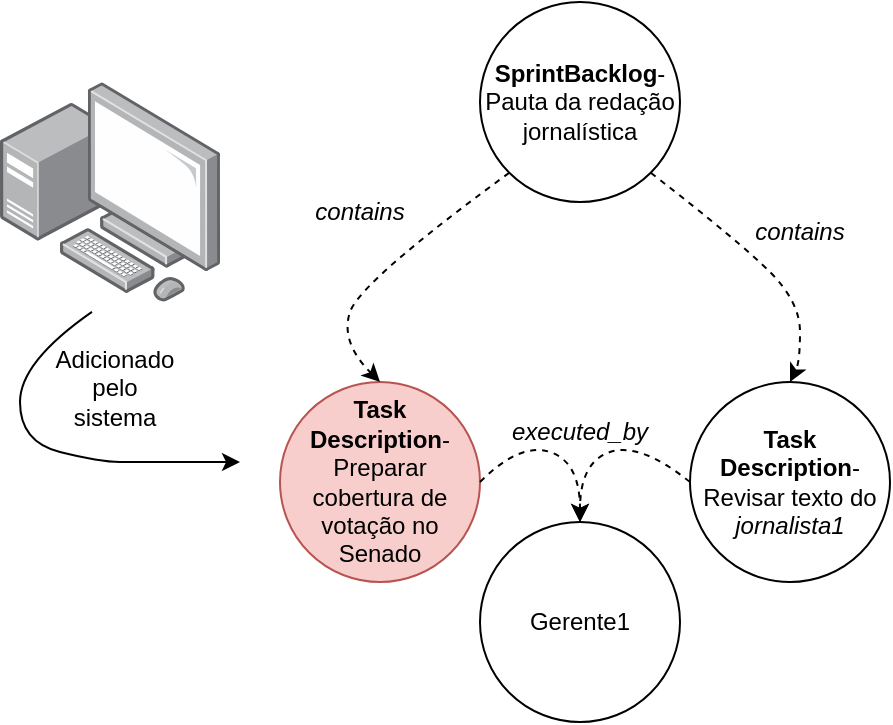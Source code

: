 <mxfile version="20.2.3" type="device"><diagram id="hso3aOoR-2GXyGYmqLtN" name="Page-1"><mxGraphModel dx="1422" dy="865" grid="1" gridSize="10" guides="1" tooltips="1" connect="1" arrows="1" fold="1" page="1" pageScale="1" pageWidth="850" pageHeight="1100" math="0" shadow="0"><root><mxCell id="0"/><mxCell id="1" parent="0"/><mxCell id="XTgKDChDHeOXb_UEtILa-1" value="&lt;b&gt;Task Description&lt;/b&gt;- Revisar texto do &lt;i&gt;jornalista1&lt;/i&gt;" style="ellipse;whiteSpace=wrap;html=1;aspect=fixed;" parent="1" vertex="1"><mxGeometry x="425" y="550" width="100" height="100" as="geometry"/></mxCell><mxCell id="XTgKDChDHeOXb_UEtILa-3" value="&lt;b&gt;Task Description&lt;/b&gt;- Preparar cobertura de votação no Senado" style="ellipse;whiteSpace=wrap;html=1;aspect=fixed;fillColor=#f8cecc;strokeColor=#b85450;" parent="1" vertex="1"><mxGeometry x="220" y="550" width="100" height="100" as="geometry"/></mxCell><mxCell id="XTgKDChDHeOXb_UEtILa-6" value="" style="points=[];aspect=fixed;html=1;align=center;shadow=0;dashed=0;image;image=img/lib/allied_telesis/computer_and_terminals/Personal_Computer_with_Server.svg;sketch=0;" parent="1" vertex="1"><mxGeometry x="80" y="400" width="110" height="110" as="geometry"/></mxCell><mxCell id="XTgKDChDHeOXb_UEtILa-8" value="" style="curved=1;endArrow=classic;html=1;rounded=0;exitX=0.418;exitY=1.045;exitDx=0;exitDy=0;exitPerimeter=0;" parent="1" source="XTgKDChDHeOXb_UEtILa-6" edge="1"><mxGeometry width="50" height="50" relative="1" as="geometry"><mxPoint x="60" y="540" as="sourcePoint"/><mxPoint x="200" y="590" as="targetPoint"/><Array as="points"><mxPoint x="90" y="540"/><mxPoint x="90" y="580"/><mxPoint x="130" y="590"/><mxPoint x="150" y="590"/></Array></mxGeometry></mxCell><mxCell id="XTgKDChDHeOXb_UEtILa-17" value="Adicionado pelo sistema" style="text;html=1;strokeColor=none;fillColor=none;align=center;verticalAlign=middle;whiteSpace=wrap;rounded=0;sketch=0;" parent="1" vertex="1"><mxGeometry x="105" y="535" width="65" height="35" as="geometry"/></mxCell><mxCell id="XTgKDChDHeOXb_UEtILa-19" value="" style="curved=1;endArrow=classic;html=1;rounded=0;dashed=1;exitX=1;exitY=1;exitDx=0;exitDy=0;entryX=0.5;entryY=0;entryDx=0;entryDy=0;" parent="1" source="XTgKDChDHeOXb_UEtILa-23" target="XTgKDChDHeOXb_UEtILa-1" edge="1"><mxGeometry width="50" height="50" relative="1" as="geometry"><mxPoint x="450" y="480" as="sourcePoint"/><mxPoint x="435" y="540" as="targetPoint"/><Array as="points"><mxPoint x="450" y="480"/><mxPoint x="480" y="510"/><mxPoint x="480" y="540"/></Array></mxGeometry></mxCell><mxCell id="XTgKDChDHeOXb_UEtILa-20" value="" style="curved=1;endArrow=classic;html=1;rounded=0;dashed=1;exitX=0;exitY=1;exitDx=0;exitDy=0;entryX=0.5;entryY=0;entryDx=0;entryDy=0;" parent="1" source="XTgKDChDHeOXb_UEtILa-23" target="XTgKDChDHeOXb_UEtILa-3" edge="1"><mxGeometry width="50" height="50" relative="1" as="geometry"><mxPoint x="290" y="470" as="sourcePoint"/><mxPoint x="260" y="550" as="targetPoint"/><Array as="points"><mxPoint x="260" y="500"/><mxPoint x="250" y="530"/></Array></mxGeometry></mxCell><mxCell id="XTgKDChDHeOXb_UEtILa-23" value="&lt;b&gt;SprintBacklog&lt;/b&gt;- Pauta da redação jornalística" style="ellipse;whiteSpace=wrap;html=1;aspect=fixed;" parent="1" vertex="1"><mxGeometry x="320" y="360" width="100" height="100" as="geometry"/></mxCell><mxCell id="XTgKDChDHeOXb_UEtILa-26" value="&lt;i&gt;contains&lt;/i&gt;" style="text;html=1;strokeColor=none;fillColor=none;align=center;verticalAlign=middle;whiteSpace=wrap;rounded=0;sketch=0;" parent="1" vertex="1"><mxGeometry x="230" y="450" width="60" height="30" as="geometry"/></mxCell><mxCell id="XTgKDChDHeOXb_UEtILa-27" value="&lt;i&gt;contains&lt;/i&gt;" style="text;html=1;strokeColor=none;fillColor=none;align=center;verticalAlign=middle;whiteSpace=wrap;rounded=0;sketch=0;" parent="1" vertex="1"><mxGeometry x="450" y="460" width="60" height="30" as="geometry"/></mxCell><mxCell id="XTgKDChDHeOXb_UEtILa-28" value="Gerente1" style="ellipse;whiteSpace=wrap;html=1;aspect=fixed;" parent="1" vertex="1"><mxGeometry x="320" y="620" width="100" height="100" as="geometry"/></mxCell><mxCell id="XTgKDChDHeOXb_UEtILa-30" value="" style="curved=1;endArrow=classic;html=1;rounded=0;dashed=1;entryX=0.5;entryY=0;entryDx=0;entryDy=0;exitX=1;exitY=0.5;exitDx=0;exitDy=0;" parent="1" source="XTgKDChDHeOXb_UEtILa-3" target="XTgKDChDHeOXb_UEtILa-28" edge="1"><mxGeometry width="50" height="50" relative="1" as="geometry"><mxPoint x="320" y="630" as="sourcePoint"/><mxPoint x="370" y="580" as="targetPoint"/><Array as="points"><mxPoint x="340" y="580"/><mxPoint x="370" y="590"/></Array></mxGeometry></mxCell><mxCell id="XTgKDChDHeOXb_UEtILa-31" value="" style="curved=1;endArrow=classic;html=1;rounded=0;dashed=1;entryX=0.5;entryY=0;entryDx=0;entryDy=0;exitX=0;exitY=0.5;exitDx=0;exitDy=0;" parent="1" source="XTgKDChDHeOXb_UEtILa-1" target="XTgKDChDHeOXb_UEtILa-28" edge="1"><mxGeometry width="50" height="50" relative="1" as="geometry"><mxPoint x="330.0" y="610" as="sourcePoint"/><mxPoint x="380" y="630" as="targetPoint"/><Array as="points"><mxPoint x="400" y="580"/><mxPoint x="370" y="590"/></Array></mxGeometry></mxCell><mxCell id="XTgKDChDHeOXb_UEtILa-32" value="&lt;i&gt;executed_by&lt;/i&gt;" style="text;html=1;strokeColor=none;fillColor=none;align=center;verticalAlign=middle;whiteSpace=wrap;rounded=0;sketch=0;" parent="1" vertex="1"><mxGeometry x="340" y="560" width="60" height="30" as="geometry"/></mxCell></root></mxGraphModel></diagram></mxfile>